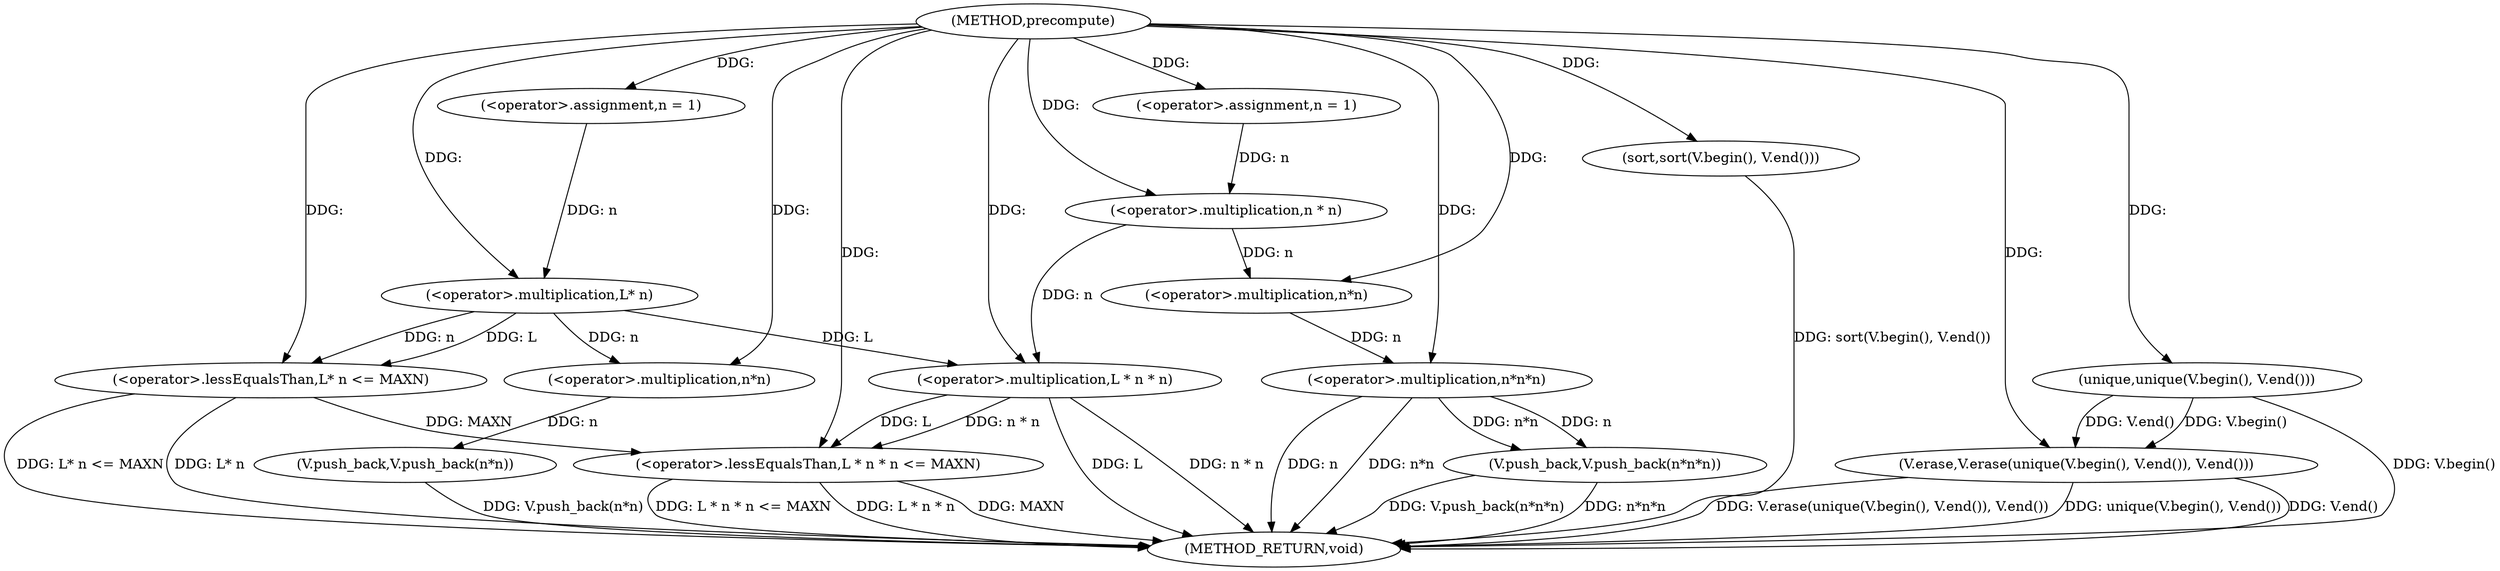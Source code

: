digraph "precompute" {  
"1000103" [label = "(METHOD,precompute)" ]
"1000143" [label = "(METHOD_RETURN,void)" ]
"1000106" [label = "(<operator>.assignment,n = 1)" ]
"1000109" [label = "(<operator>.lessEqualsThan,L* n <= MAXN)" ]
"1000114" [label = "(V.push_back,V.push_back(n*n))" ]
"1000119" [label = "(<operator>.assignment,n = 1)" ]
"1000122" [label = "(<operator>.lessEqualsThan,L * n * n <= MAXN)" ]
"1000129" [label = "(V.push_back,V.push_back(n*n*n))" ]
"1000135" [label = "(sort,sort(V.begin(), V.end()))" ]
"1000138" [label = "(V.erase,V.erase(unique(V.begin(), V.end()), V.end()))" ]
"1000110" [label = "(<operator>.multiplication,L* n)" ]
"1000115" [label = "(<operator>.multiplication,n*n)" ]
"1000123" [label = "(<operator>.multiplication,L * n * n)" ]
"1000130" [label = "(<operator>.multiplication,n*n*n)" ]
"1000139" [label = "(unique,unique(V.begin(), V.end()))" ]
"1000125" [label = "(<operator>.multiplication,n * n)" ]
"1000132" [label = "(<operator>.multiplication,n*n)" ]
  "1000109" -> "1000143"  [ label = "DDG: L* n"] 
  "1000109" -> "1000143"  [ label = "DDG: L* n <= MAXN"] 
  "1000114" -> "1000143"  [ label = "DDG: V.push_back(n*n)"] 
  "1000123" -> "1000143"  [ label = "DDG: L"] 
  "1000123" -> "1000143"  [ label = "DDG: n * n"] 
  "1000122" -> "1000143"  [ label = "DDG: L * n * n"] 
  "1000122" -> "1000143"  [ label = "DDG: MAXN"] 
  "1000122" -> "1000143"  [ label = "DDG: L * n * n <= MAXN"] 
  "1000130" -> "1000143"  [ label = "DDG: n"] 
  "1000130" -> "1000143"  [ label = "DDG: n*n"] 
  "1000129" -> "1000143"  [ label = "DDG: n*n*n"] 
  "1000129" -> "1000143"  [ label = "DDG: V.push_back(n*n*n)"] 
  "1000135" -> "1000143"  [ label = "DDG: sort(V.begin(), V.end())"] 
  "1000139" -> "1000143"  [ label = "DDG: V.begin()"] 
  "1000138" -> "1000143"  [ label = "DDG: unique(V.begin(), V.end())"] 
  "1000138" -> "1000143"  [ label = "DDG: V.end()"] 
  "1000138" -> "1000143"  [ label = "DDG: V.erase(unique(V.begin(), V.end()), V.end())"] 
  "1000103" -> "1000106"  [ label = "DDG: "] 
  "1000103" -> "1000119"  [ label = "DDG: "] 
  "1000110" -> "1000109"  [ label = "DDG: n"] 
  "1000110" -> "1000109"  [ label = "DDG: L"] 
  "1000103" -> "1000109"  [ label = "DDG: "] 
  "1000115" -> "1000114"  [ label = "DDG: n"] 
  "1000123" -> "1000122"  [ label = "DDG: L"] 
  "1000123" -> "1000122"  [ label = "DDG: n * n"] 
  "1000109" -> "1000122"  [ label = "DDG: MAXN"] 
  "1000103" -> "1000122"  [ label = "DDG: "] 
  "1000130" -> "1000129"  [ label = "DDG: n*n"] 
  "1000130" -> "1000129"  [ label = "DDG: n"] 
  "1000103" -> "1000135"  [ label = "DDG: "] 
  "1000139" -> "1000138"  [ label = "DDG: V.end()"] 
  "1000139" -> "1000138"  [ label = "DDG: V.begin()"] 
  "1000103" -> "1000138"  [ label = "DDG: "] 
  "1000103" -> "1000110"  [ label = "DDG: "] 
  "1000106" -> "1000110"  [ label = "DDG: n"] 
  "1000110" -> "1000115"  [ label = "DDG: n"] 
  "1000103" -> "1000115"  [ label = "DDG: "] 
  "1000110" -> "1000123"  [ label = "DDG: L"] 
  "1000103" -> "1000123"  [ label = "DDG: "] 
  "1000125" -> "1000123"  [ label = "DDG: n"] 
  "1000132" -> "1000130"  [ label = "DDG: n"] 
  "1000103" -> "1000130"  [ label = "DDG: "] 
  "1000103" -> "1000139"  [ label = "DDG: "] 
  "1000119" -> "1000125"  [ label = "DDG: n"] 
  "1000103" -> "1000125"  [ label = "DDG: "] 
  "1000125" -> "1000132"  [ label = "DDG: n"] 
  "1000103" -> "1000132"  [ label = "DDG: "] 
}
